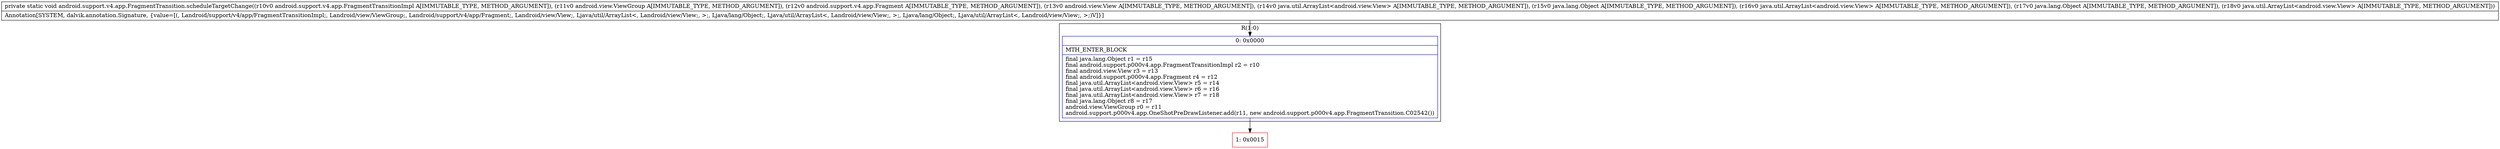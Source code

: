 digraph "CFG forandroid.support.v4.app.FragmentTransition.scheduleTargetChange(Landroid\/support\/v4\/app\/FragmentTransitionImpl;Landroid\/view\/ViewGroup;Landroid\/support\/v4\/app\/Fragment;Landroid\/view\/View;Ljava\/util\/ArrayList;Ljava\/lang\/Object;Ljava\/util\/ArrayList;Ljava\/lang\/Object;Ljava\/util\/ArrayList;)V" {
subgraph cluster_Region_51213857 {
label = "R(1:0)";
node [shape=record,color=blue];
Node_0 [shape=record,label="{0\:\ 0x0000|MTH_ENTER_BLOCK\l|final java.lang.Object r1 = r15\lfinal android.support.p000v4.app.FragmentTransitionImpl r2 = r10\lfinal android.view.View r3 = r13\lfinal android.support.p000v4.app.Fragment r4 = r12\lfinal java.util.ArrayList\<android.view.View\> r5 = r14\lfinal java.util.ArrayList\<android.view.View\> r6 = r16\lfinal java.util.ArrayList\<android.view.View\> r7 = r18\lfinal java.lang.Object r8 = r17\landroid.view.ViewGroup r0 = r11\landroid.support.p000v4.app.OneShotPreDrawListener.add(r11, new android.support.p000v4.app.FragmentTransition.C02542())\l}"];
}
Node_1 [shape=record,color=red,label="{1\:\ 0x0015}"];
MethodNode[shape=record,label="{private static void android.support.v4.app.FragmentTransition.scheduleTargetChange((r10v0 android.support.v4.app.FragmentTransitionImpl A[IMMUTABLE_TYPE, METHOD_ARGUMENT]), (r11v0 android.view.ViewGroup A[IMMUTABLE_TYPE, METHOD_ARGUMENT]), (r12v0 android.support.v4.app.Fragment A[IMMUTABLE_TYPE, METHOD_ARGUMENT]), (r13v0 android.view.View A[IMMUTABLE_TYPE, METHOD_ARGUMENT]), (r14v0 java.util.ArrayList\<android.view.View\> A[IMMUTABLE_TYPE, METHOD_ARGUMENT]), (r15v0 java.lang.Object A[IMMUTABLE_TYPE, METHOD_ARGUMENT]), (r16v0 java.util.ArrayList\<android.view.View\> A[IMMUTABLE_TYPE, METHOD_ARGUMENT]), (r17v0 java.lang.Object A[IMMUTABLE_TYPE, METHOD_ARGUMENT]), (r18v0 java.util.ArrayList\<android.view.View\> A[IMMUTABLE_TYPE, METHOD_ARGUMENT]))  | Annotation[SYSTEM, dalvik.annotation.Signature, \{value=[(, Landroid\/support\/v4\/app\/FragmentTransitionImpl;, Landroid\/view\/ViewGroup;, Landroid\/support\/v4\/app\/Fragment;, Landroid\/view\/View;, Ljava\/util\/ArrayList\<, Landroid\/view\/View;, \>;, Ljava\/lang\/Object;, Ljava\/util\/ArrayList\<, Landroid\/view\/View;, \>;, Ljava\/lang\/Object;, Ljava\/util\/ArrayList\<, Landroid\/view\/View;, \>;)V]\}]\l}"];
MethodNode -> Node_0;
Node_0 -> Node_1;
}

